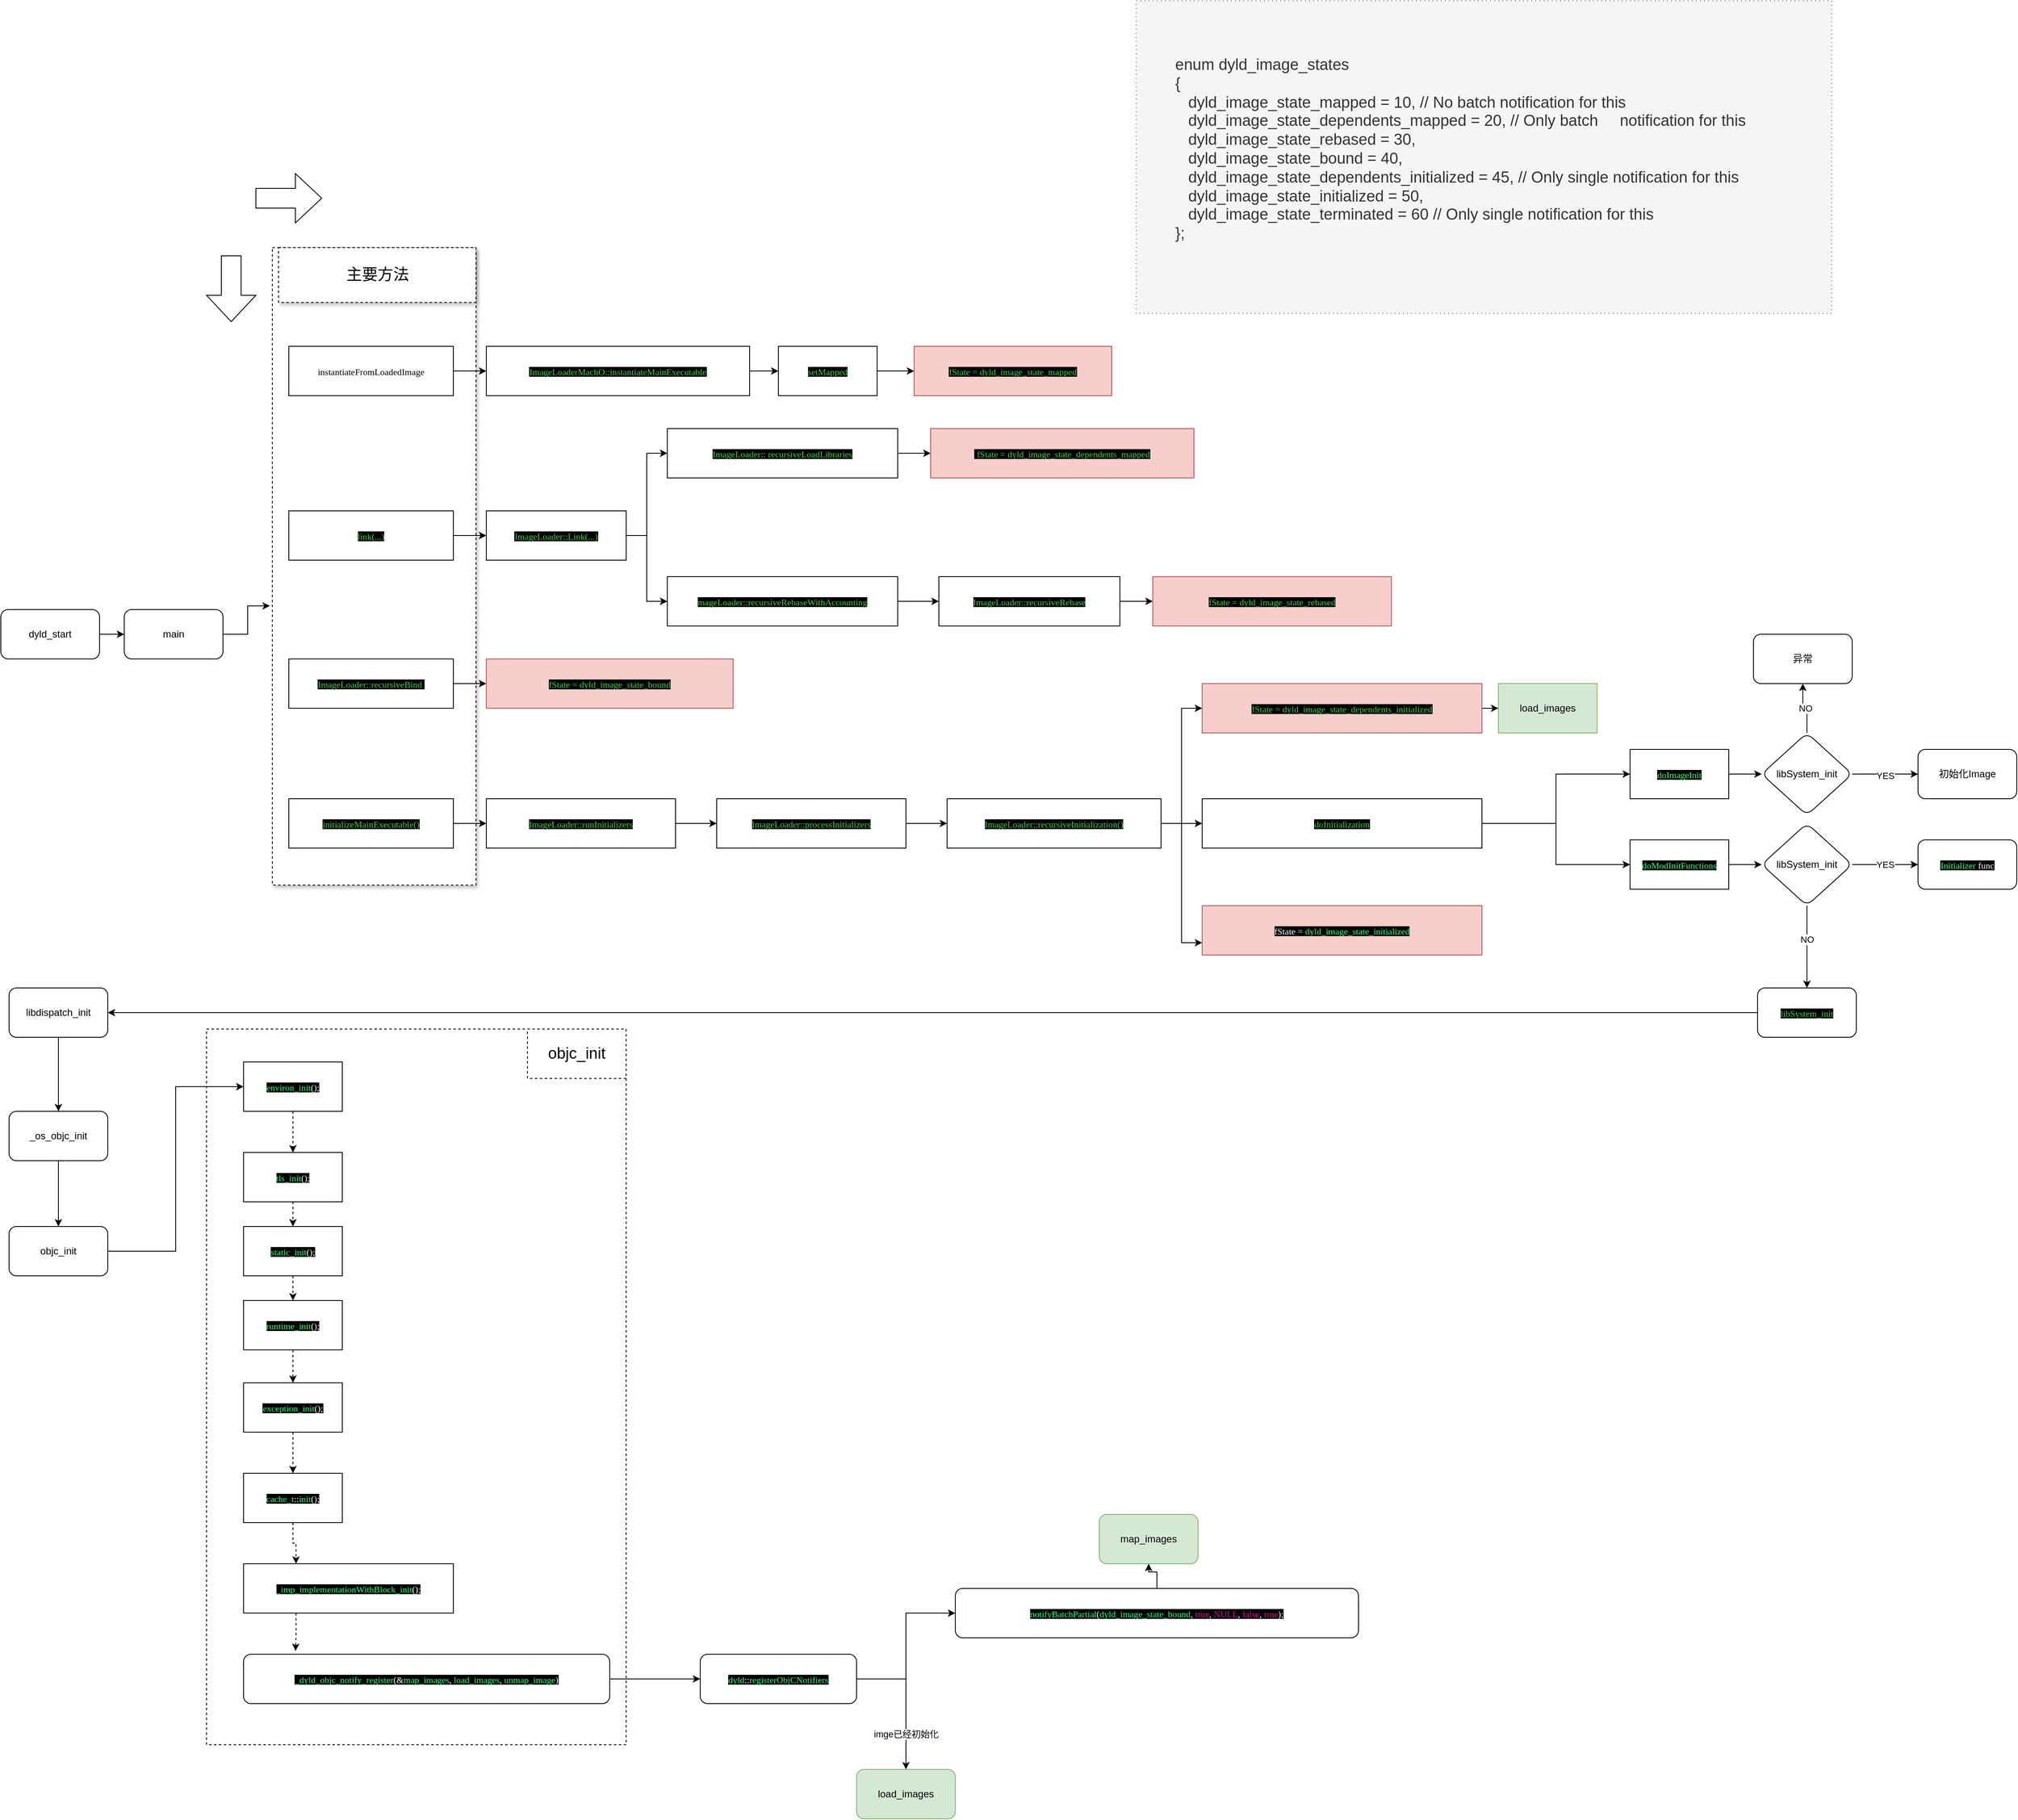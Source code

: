 <mxfile version="14.8.6" type="github"><diagram id="gQaPW_1dhTJ1m7cf1rzM" name="Page-1"><mxGraphModel dx="3497" dy="2087" grid="1" gridSize="10" guides="1" tooltips="1" connect="1" arrows="1" fold="1" page="1" pageScale="1" pageWidth="1920" pageHeight="1200" math="0" shadow="0"><root><mxCell id="0"/><mxCell id="1" parent="0"/><mxCell id="C47r0nQ2R6PQw-NKaLWM-237" value="" style="group" vertex="1" connectable="0" parent="1"><mxGeometry x="-1580" y="120" width="247.5" height="775" as="geometry"/></mxCell><mxCell id="C47r0nQ2R6PQw-NKaLWM-225" value="" style="rounded=0;whiteSpace=wrap;html=1;shadow=1;glass=0;dashed=1;sketch=0;fontSize=19;gradientColor=none;align=center;verticalAlign=middle;" vertex="1" parent="C47r0nQ2R6PQw-NKaLWM-237"><mxGeometry width="247.5" height="775.0" as="geometry"/></mxCell><mxCell id="C47r0nQ2R6PQw-NKaLWM-233" value="主要方法" style="rounded=0;whiteSpace=wrap;html=1;shadow=1;glass=0;dashed=1;sketch=0;fontSize=19;gradientColor=none;align=center;verticalAlign=middle;" vertex="1" parent="C47r0nQ2R6PQw-NKaLWM-237"><mxGeometry x="7.5" width="240" height="66.564" as="geometry"/></mxCell><mxCell id="C47r0nQ2R6PQw-NKaLWM-223" value="" style="rounded=0;whiteSpace=wrap;html=1;shadow=0;glass=0;sketch=0;gradientColor=none;align=center;verticalAlign=middle;dashed=1;" vertex="1" parent="1"><mxGeometry x="-1660" y="1070" width="510" height="870" as="geometry"/></mxCell><mxCell id="C47r0nQ2R6PQw-NKaLWM-59" value="" style="edgeStyle=orthogonalEdgeStyle;rounded=0;orthogonalLoop=1;jettySize=auto;html=1;" edge="1" parent="1" source="C47r0nQ2R6PQw-NKaLWM-1" target="C47r0nQ2R6PQw-NKaLWM-58"><mxGeometry relative="1" as="geometry"/></mxCell><mxCell id="C47r0nQ2R6PQw-NKaLWM-1" value="dyld_start" style="rounded=1;whiteSpace=wrap;html=1;" vertex="1" parent="1"><mxGeometry x="-1910" y="560" width="120" height="60" as="geometry"/></mxCell><mxCell id="C47r0nQ2R6PQw-NKaLWM-232" style="edgeStyle=orthogonalEdgeStyle;rounded=0;sketch=0;orthogonalLoop=1;jettySize=auto;html=1;exitX=1;exitY=0.5;exitDx=0;exitDy=0;entryX=-0.012;entryY=0.562;entryDx=0;entryDy=0;entryPerimeter=0;fontSize=19;strokeColor=#000000;" edge="1" parent="1" source="C47r0nQ2R6PQw-NKaLWM-58" target="C47r0nQ2R6PQw-NKaLWM-225"><mxGeometry relative="1" as="geometry"/></mxCell><mxCell id="C47r0nQ2R6PQw-NKaLWM-58" value="main" style="whiteSpace=wrap;html=1;rounded=1;" vertex="1" parent="1"><mxGeometry x="-1760" y="560" width="120" height="60" as="geometry"/></mxCell><mxCell id="C47r0nQ2R6PQw-NKaLWM-66" value="" style="edgeStyle=orthogonalEdgeStyle;rounded=0;orthogonalLoop=1;jettySize=auto;html=1;" edge="1" parent="1" source="C47r0nQ2R6PQw-NKaLWM-61" target="C47r0nQ2R6PQw-NKaLWM-65"><mxGeometry relative="1" as="geometry"/></mxCell><mxCell id="C47r0nQ2R6PQw-NKaLWM-61" value="&lt;p class=&quot;p1&quot; style=&quot;margin: 0px ; font-stretch: normal ; font-size: 11px ; line-height: normal ; font-family: &amp;#34;menlo&amp;#34;&quot;&gt;&lt;span style=&quot;background-color: rgb(255 , 255 , 255)&quot;&gt;instantiateFromLoadedImage&lt;/span&gt;&lt;/p&gt;" style="rounded=0;whiteSpace=wrap;html=1;shadow=0;glass=0;sketch=0;gradientColor=none;align=center;verticalAlign=middle;direction=east;textDirection=ltr;labelPosition=center;verticalLabelPosition=middle;" vertex="1" parent="1"><mxGeometry x="-1560" y="240" width="200" height="60" as="geometry"/></mxCell><mxCell id="C47r0nQ2R6PQw-NKaLWM-72" value="" style="edgeStyle=orthogonalEdgeStyle;rounded=0;orthogonalLoop=1;jettySize=auto;html=1;" edge="1" parent="1" source="C47r0nQ2R6PQw-NKaLWM-62" target="C47r0nQ2R6PQw-NKaLWM-71"><mxGeometry relative="1" as="geometry"/></mxCell><mxCell id="C47r0nQ2R6PQw-NKaLWM-62" value="&lt;p class=&quot;p1&quot; style=&quot;margin: 0px ; font-stretch: normal ; font-size: 11px ; line-height: normal ; font-family: &amp;quot;menlo&amp;quot; ; color: rgb(65 , 204 , 69) ; background-color: rgb(0 , 0 , 0)&quot;&gt;link(...)&lt;/p&gt;" style="rounded=0;whiteSpace=wrap;html=1;shadow=0;glass=0;sketch=0;gradientColor=none;align=center;verticalAlign=middle;" vertex="1" parent="1"><mxGeometry x="-1560" y="440" width="200" height="60" as="geometry"/></mxCell><mxCell id="C47r0nQ2R6PQw-NKaLWM-87" value="" style="edgeStyle=orthogonalEdgeStyle;rounded=0;orthogonalLoop=1;jettySize=auto;html=1;" edge="1" parent="1" source="C47r0nQ2R6PQw-NKaLWM-63" target="C47r0nQ2R6PQw-NKaLWM-86"><mxGeometry relative="1" as="geometry"/></mxCell><mxCell id="C47r0nQ2R6PQw-NKaLWM-63" value="&lt;p class=&quot;p1&quot; style=&quot;margin: 0px ; font-stretch: normal ; font-size: 11px ; line-height: normal ; font-family: &amp;quot;menlo&amp;quot; ; color: rgb(65 , 204 , 69) ; background-color: rgb(0 , 0 , 0)&quot;&gt;ImageLoader::recursiveBind&lt;span class=&quot;Apple-converted-space&quot;&gt;&amp;nbsp;&lt;/span&gt;&lt;/p&gt;" style="rounded=0;whiteSpace=wrap;html=1;shadow=0;glass=0;sketch=0;gradientColor=none;align=center;verticalAlign=middle;" vertex="1" parent="1"><mxGeometry x="-1560" y="620" width="200" height="60" as="geometry"/></mxCell><mxCell id="C47r0nQ2R6PQw-NKaLWM-89" value="" style="edgeStyle=orthogonalEdgeStyle;rounded=0;orthogonalLoop=1;jettySize=auto;html=1;" edge="1" parent="1" source="C47r0nQ2R6PQw-NKaLWM-64" target="C47r0nQ2R6PQw-NKaLWM-88"><mxGeometry relative="1" as="geometry"/></mxCell><mxCell id="C47r0nQ2R6PQw-NKaLWM-64" value="&lt;p class=&quot;p1&quot; style=&quot;margin: 0px ; font-stretch: normal ; font-size: 11px ; line-height: normal ; font-family: &amp;quot;menlo&amp;quot; ; color: rgb(65 , 204 , 69) ; background-color: rgb(0 , 0 , 0)&quot;&gt;initializeMainExecutable()&lt;/p&gt;" style="rounded=0;whiteSpace=wrap;html=1;shadow=0;glass=0;sketch=0;gradientColor=none;align=center;verticalAlign=middle;" vertex="1" parent="1"><mxGeometry x="-1560" y="790" width="200" height="60" as="geometry"/></mxCell><mxCell id="C47r0nQ2R6PQw-NKaLWM-68" value="" style="edgeStyle=orthogonalEdgeStyle;rounded=0;orthogonalLoop=1;jettySize=auto;html=1;" edge="1" parent="1" source="C47r0nQ2R6PQw-NKaLWM-65" target="C47r0nQ2R6PQw-NKaLWM-67"><mxGeometry relative="1" as="geometry"/></mxCell><mxCell id="C47r0nQ2R6PQw-NKaLWM-65" value="&lt;p class=&quot;p1&quot; style=&quot;margin: 0px ; font-stretch: normal ; font-size: 11px ; line-height: normal ; font-family: &amp;#34;menlo&amp;#34; ; color: rgb(65 , 204 , 69) ; background-color: rgb(0 , 0 , 0)&quot;&gt;ImageLoaderMachO::instantiateMainExecutable&lt;/p&gt;" style="whiteSpace=wrap;html=1;rounded=0;shadow=0;align=center;verticalAlign=middle;glass=0;sketch=0;" vertex="1" parent="1"><mxGeometry x="-1320" y="240" width="320" height="60" as="geometry"/></mxCell><mxCell id="C47r0nQ2R6PQw-NKaLWM-70" value="" style="edgeStyle=orthogonalEdgeStyle;rounded=0;orthogonalLoop=1;jettySize=auto;html=1;" edge="1" parent="1" source="C47r0nQ2R6PQw-NKaLWM-67" target="C47r0nQ2R6PQw-NKaLWM-69"><mxGeometry relative="1" as="geometry"/></mxCell><mxCell id="C47r0nQ2R6PQw-NKaLWM-67" value="&lt;p class=&quot;p1&quot; style=&quot;margin: 0px ; font-stretch: normal ; font-size: 11px ; line-height: normal ; font-family: &amp;quot;menlo&amp;quot; ; color: rgb(65 , 204 , 69) ; background-color: rgb(0 , 0 , 0)&quot;&gt;setMapped&lt;/p&gt;" style="rounded=0;whiteSpace=wrap;html=1;shadow=0;align=center;verticalAlign=middle;glass=0;sketch=0;horizontal=1;" vertex="1" parent="1"><mxGeometry x="-965" y="240" width="120" height="60" as="geometry"/></mxCell><mxCell id="C47r0nQ2R6PQw-NKaLWM-69" value="&lt;p class=&quot;p1&quot; style=&quot;margin: 0px ; font-stretch: normal ; font-size: 11px ; line-height: normal ; font-family: &amp;#34;menlo&amp;#34; ; color: rgb(65 , 204 , 69) ; background-color: rgb(0 , 0 , 0)&quot;&gt;fState = dyld_image_state_mapped&lt;/p&gt;" style="whiteSpace=wrap;html=1;rounded=0;shadow=0;verticalAlign=middle;glass=0;sketch=0;fillColor=#f8cecc;strokeColor=#b85450;" vertex="1" parent="1"><mxGeometry x="-800" y="240" width="240" height="60" as="geometry"/></mxCell><mxCell id="C47r0nQ2R6PQw-NKaLWM-190" style="edgeStyle=orthogonalEdgeStyle;rounded=0;orthogonalLoop=1;jettySize=auto;html=1;exitX=1;exitY=0.5;exitDx=0;exitDy=0;entryX=0;entryY=0.5;entryDx=0;entryDy=0;" edge="1" parent="1" source="C47r0nQ2R6PQw-NKaLWM-71" target="C47r0nQ2R6PQw-NKaLWM-73"><mxGeometry relative="1" as="geometry"/></mxCell><mxCell id="C47r0nQ2R6PQw-NKaLWM-191" style="edgeStyle=orthogonalEdgeStyle;rounded=0;orthogonalLoop=1;jettySize=auto;html=1;exitX=1;exitY=0.5;exitDx=0;exitDy=0;entryX=0;entryY=0.5;entryDx=0;entryDy=0;" edge="1" parent="1" source="C47r0nQ2R6PQw-NKaLWM-71" target="C47r0nQ2R6PQw-NKaLWM-75"><mxGeometry relative="1" as="geometry"/></mxCell><mxCell id="C47r0nQ2R6PQw-NKaLWM-71" value="&lt;p class=&quot;p1&quot; style=&quot;margin: 0px ; font-stretch: normal ; font-size: 11px ; line-height: normal ; font-family: &amp;#34;menlo&amp;#34; ; color: rgb(65 , 204 , 69) ; background-color: rgb(0 , 0 , 0)&quot;&gt;ImageLoader::Link(...)&lt;/p&gt;" style="whiteSpace=wrap;html=1;rounded=0;shadow=0;glass=0;sketch=0;" vertex="1" parent="1"><mxGeometry x="-1320" y="440" width="170" height="60" as="geometry"/></mxCell><mxCell id="C47r0nQ2R6PQw-NKaLWM-81" value="" style="edgeStyle=orthogonalEdgeStyle;rounded=0;orthogonalLoop=1;jettySize=auto;html=1;" edge="1" parent="1" source="C47r0nQ2R6PQw-NKaLWM-73" target="C47r0nQ2R6PQw-NKaLWM-80"><mxGeometry relative="1" as="geometry"/></mxCell><mxCell id="C47r0nQ2R6PQw-NKaLWM-73" value="&lt;p class=&quot;p1&quot; style=&quot;margin: 0px ; font-stretch: normal ; font-size: 11px ; line-height: normal ; font-family: &amp;#34;menlo&amp;#34; ; color: rgb(65 , 204 , 69) ; background-color: rgb(0 , 0 , 0)&quot;&gt;ImageLoader:: recursiveLoadLibraries&lt;/p&gt;" style="whiteSpace=wrap;html=1;rounded=0;shadow=0;glass=0;sketch=0;" vertex="1" parent="1"><mxGeometry x="-1100" y="340" width="280" height="60" as="geometry"/></mxCell><mxCell id="C47r0nQ2R6PQw-NKaLWM-83" value="" style="edgeStyle=orthogonalEdgeStyle;rounded=0;orthogonalLoop=1;jettySize=auto;html=1;" edge="1" parent="1" source="C47r0nQ2R6PQw-NKaLWM-75" target="C47r0nQ2R6PQw-NKaLWM-82"><mxGeometry relative="1" as="geometry"/></mxCell><mxCell id="C47r0nQ2R6PQw-NKaLWM-75" value="&lt;p class=&quot;p1&quot; style=&quot;margin: 0px ; font-stretch: normal ; font-size: 11px ; line-height: normal ; font-family: &amp;#34;menlo&amp;#34; ; color: rgb(65 , 204 , 69) ; background-color: rgb(0 , 0 , 0)&quot;&gt;mageLoader::recursiveRebaseWithAccounting&lt;/p&gt;" style="rounded=0;whiteSpace=wrap;html=1;shadow=0;glass=0;sketch=0;gradientColor=none;align=center;verticalAlign=middle;" vertex="1" parent="1"><mxGeometry x="-1100" y="520" width="280" height="60" as="geometry"/></mxCell><mxCell id="C47r0nQ2R6PQw-NKaLWM-80" value="&lt;p class=&quot;p1&quot; style=&quot;margin: 0px ; font-stretch: normal ; font-size: 11px ; line-height: normal ; font-family: &amp;#34;menlo&amp;#34; ; color: rgb(65 , 204 , 69) ; background-color: rgb(0 , 0 , 0)&quot;&gt;&lt;span class=&quot;Apple-converted-space&quot;&gt;&amp;nbsp;&lt;/span&gt;fState = dyld_image_state_dependents_mapped&lt;/p&gt;" style="whiteSpace=wrap;html=1;rounded=0;shadow=0;glass=0;sketch=0;fillColor=#f8cecc;strokeColor=#b85450;" vertex="1" parent="1"><mxGeometry x="-780" y="340" width="320" height="60" as="geometry"/></mxCell><mxCell id="C47r0nQ2R6PQw-NKaLWM-85" value="" style="edgeStyle=orthogonalEdgeStyle;rounded=0;orthogonalLoop=1;jettySize=auto;html=1;" edge="1" parent="1" source="C47r0nQ2R6PQw-NKaLWM-82" target="C47r0nQ2R6PQw-NKaLWM-84"><mxGeometry relative="1" as="geometry"/></mxCell><mxCell id="C47r0nQ2R6PQw-NKaLWM-82" value="&lt;p class=&quot;p1&quot; style=&quot;margin: 0px ; font-stretch: normal ; font-size: 11px ; line-height: normal ; font-family: &amp;#34;menlo&amp;#34; ; color: rgb(65 , 204 , 69) ; background-color: rgb(0 , 0 , 0)&quot;&gt;ImageLoader::recursiveRebase&lt;/p&gt;" style="whiteSpace=wrap;html=1;rounded=0;shadow=0;glass=0;sketch=0;" vertex="1" parent="1"><mxGeometry x="-770" y="520" width="220" height="60" as="geometry"/></mxCell><mxCell id="C47r0nQ2R6PQw-NKaLWM-84" value="&lt;p class=&quot;p1&quot; style=&quot;margin: 0px ; font-stretch: normal ; font-size: 11px ; line-height: normal ; font-family: &amp;#34;menlo&amp;#34; ; color: rgb(65 , 204 , 69) ; background-color: rgb(0 , 0 , 0)&quot;&gt;fState = dyld_image_state_rebased&lt;/p&gt;" style="whiteSpace=wrap;html=1;rounded=0;shadow=0;glass=0;sketch=0;fillColor=#f8cecc;strokeColor=#b85450;" vertex="1" parent="1"><mxGeometry x="-510" y="520" width="290" height="60" as="geometry"/></mxCell><mxCell id="C47r0nQ2R6PQw-NKaLWM-86" value="&lt;p class=&quot;p1&quot; style=&quot;margin: 0px ; font-stretch: normal ; font-size: 11px ; line-height: normal ; font-family: &amp;quot;menlo&amp;quot; ; color: rgb(65 , 204 , 69) ; background-color: rgb(0 , 0 , 0)&quot;&gt;fState = dyld_image_state_bound&lt;/p&gt;" style="whiteSpace=wrap;html=1;rounded=0;shadow=0;align=center;glass=0;sketch=0;fillColor=#f8cecc;strokeColor=#b85450;" vertex="1" parent="1"><mxGeometry x="-1320" y="620" width="300" height="60" as="geometry"/></mxCell><mxCell id="C47r0nQ2R6PQw-NKaLWM-91" value="" style="edgeStyle=orthogonalEdgeStyle;rounded=0;orthogonalLoop=1;jettySize=auto;html=1;" edge="1" parent="1" source="C47r0nQ2R6PQw-NKaLWM-88" target="C47r0nQ2R6PQw-NKaLWM-90"><mxGeometry relative="1" as="geometry"/></mxCell><mxCell id="C47r0nQ2R6PQw-NKaLWM-88" value="&lt;p class=&quot;p1&quot; style=&quot;margin: 0px ; font-stretch: normal ; font-size: 11px ; line-height: normal ; font-family: &amp;#34;menlo&amp;#34; ; color: rgb(65 , 204 , 69) ; background-color: rgb(0 , 0 , 0)&quot;&gt;ImageLoader::runInitializers&lt;/p&gt;" style="whiteSpace=wrap;html=1;rounded=0;shadow=0;glass=0;sketch=0;" vertex="1" parent="1"><mxGeometry x="-1320" y="790" width="230" height="60" as="geometry"/></mxCell><mxCell id="C47r0nQ2R6PQw-NKaLWM-93" value="" style="edgeStyle=orthogonalEdgeStyle;rounded=0;orthogonalLoop=1;jettySize=auto;html=1;" edge="1" parent="1" source="C47r0nQ2R6PQw-NKaLWM-90" target="C47r0nQ2R6PQw-NKaLWM-92"><mxGeometry relative="1" as="geometry"/></mxCell><mxCell id="C47r0nQ2R6PQw-NKaLWM-90" value="&lt;p class=&quot;p1&quot; style=&quot;margin: 0px ; font-stretch: normal ; font-size: 11px ; line-height: normal ; font-family: &amp;#34;menlo&amp;#34; ; color: rgb(65 , 204 , 69) ; background-color: rgb(0 , 0 , 0)&quot;&gt;ImageLoader::processInitializers&lt;/p&gt;" style="whiteSpace=wrap;html=1;rounded=0;shadow=0;glass=0;sketch=0;" vertex="1" parent="1"><mxGeometry x="-1040" y="790" width="230" height="60" as="geometry"/></mxCell><mxCell id="C47r0nQ2R6PQw-NKaLWM-193" style="edgeStyle=orthogonalEdgeStyle;rounded=0;orthogonalLoop=1;jettySize=auto;html=1;exitX=1;exitY=0.5;exitDx=0;exitDy=0;entryX=0;entryY=0.5;entryDx=0;entryDy=0;" edge="1" parent="1" source="C47r0nQ2R6PQw-NKaLWM-92" target="C47r0nQ2R6PQw-NKaLWM-94"><mxGeometry relative="1" as="geometry"/></mxCell><mxCell id="C47r0nQ2R6PQw-NKaLWM-195" style="edgeStyle=orthogonalEdgeStyle;rounded=0;orthogonalLoop=1;jettySize=auto;html=1;exitX=1;exitY=0.5;exitDx=0;exitDy=0;entryX=0;entryY=0.5;entryDx=0;entryDy=0;" edge="1" parent="1" source="C47r0nQ2R6PQw-NKaLWM-92" target="C47r0nQ2R6PQw-NKaLWM-95"><mxGeometry relative="1" as="geometry"/></mxCell><mxCell id="C47r0nQ2R6PQw-NKaLWM-196" style="edgeStyle=orthogonalEdgeStyle;rounded=0;orthogonalLoop=1;jettySize=auto;html=1;exitX=1;exitY=0.5;exitDx=0;exitDy=0;entryX=0;entryY=0.75;entryDx=0;entryDy=0;" edge="1" parent="1" source="C47r0nQ2R6PQw-NKaLWM-92" target="C47r0nQ2R6PQw-NKaLWM-176"><mxGeometry relative="1" as="geometry"/></mxCell><mxCell id="C47r0nQ2R6PQw-NKaLWM-92" value="&lt;p class=&quot;p1&quot; style=&quot;margin: 0px ; font-stretch: normal ; font-size: 11px ; line-height: normal ; font-family: &amp;#34;menlo&amp;#34; ; color: rgb(65 , 204 , 69) ; background-color: rgb(0 , 0 , 0)&quot;&gt;ImageLoader::recursiveInitialization()&lt;/p&gt;" style="whiteSpace=wrap;html=1;rounded=0;shadow=0;glass=0;sketch=0;" vertex="1" parent="1"><mxGeometry x="-760" y="790" width="260" height="60" as="geometry"/></mxCell><mxCell id="C47r0nQ2R6PQw-NKaLWM-178" value="" style="edgeStyle=orthogonalEdgeStyle;rounded=0;orthogonalLoop=1;jettySize=auto;html=1;" edge="1" parent="1" source="C47r0nQ2R6PQw-NKaLWM-94" target="C47r0nQ2R6PQw-NKaLWM-177"><mxGeometry relative="1" as="geometry"/></mxCell><mxCell id="C47r0nQ2R6PQw-NKaLWM-94" value="&lt;p class=&quot;p1&quot; style=&quot;margin: 0px ; font-stretch: normal ; font-size: 11px ; line-height: normal ; font-family: &amp;#34;menlo&amp;#34; ; color: rgb(65 , 204 , 69) ; background-color: rgb(0 , 0 , 0)&quot;&gt;fState = dyld_image_state_dependents_initialized&lt;/p&gt;" style="rounded=0;whiteSpace=wrap;html=1;shadow=0;glass=0;sketch=0;align=center;verticalAlign=middle;fillColor=#f8cecc;strokeColor=#b85450;" vertex="1" parent="1"><mxGeometry x="-450" y="650" width="340" height="60" as="geometry"/></mxCell><mxCell id="C47r0nQ2R6PQw-NKaLWM-197" style="edgeStyle=orthogonalEdgeStyle;rounded=0;orthogonalLoop=1;jettySize=auto;html=1;exitX=1;exitY=0.5;exitDx=0;exitDy=0;entryX=0;entryY=0.5;entryDx=0;entryDy=0;" edge="1" parent="1" source="C47r0nQ2R6PQw-NKaLWM-95" target="C47r0nQ2R6PQw-NKaLWM-100"><mxGeometry relative="1" as="geometry"/></mxCell><mxCell id="C47r0nQ2R6PQw-NKaLWM-198" style="edgeStyle=orthogonalEdgeStyle;rounded=0;orthogonalLoop=1;jettySize=auto;html=1;exitX=1;exitY=0.5;exitDx=0;exitDy=0;entryX=0;entryY=0.5;entryDx=0;entryDy=0;" edge="1" parent="1" source="C47r0nQ2R6PQw-NKaLWM-95" target="C47r0nQ2R6PQw-NKaLWM-101"><mxGeometry relative="1" as="geometry"/></mxCell><mxCell id="C47r0nQ2R6PQw-NKaLWM-95" value="&lt;p class=&quot;p1&quot; style=&quot;margin: 0px ; font-stretch: normal ; font-size: 11px ; line-height: normal ; font-family: &amp;#34;menlo&amp;#34; ; color: rgb(65 , 204 , 69) ; background-color: rgb(0 , 0 , 0)&quot;&gt;doInitialization&lt;/p&gt;" style="rounded=0;whiteSpace=wrap;html=1;shadow=0;glass=0;sketch=0;gradientColor=none;align=center;verticalAlign=middle;" vertex="1" parent="1"><mxGeometry x="-450" y="790" width="340" height="60" as="geometry"/></mxCell><mxCell id="C47r0nQ2R6PQw-NKaLWM-115" value="" style="edgeStyle=orthogonalEdgeStyle;rounded=0;orthogonalLoop=1;jettySize=auto;html=1;" edge="1" parent="1" source="C47r0nQ2R6PQw-NKaLWM-100" target="C47r0nQ2R6PQw-NKaLWM-114"><mxGeometry relative="1" as="geometry"/></mxCell><mxCell id="C47r0nQ2R6PQw-NKaLWM-100" value="&lt;p class=&quot;p1&quot; style=&quot;margin: 0px ; font-stretch: normal ; font-size: 11px ; line-height: normal ; font-family: &amp;#34;menlo&amp;#34; ; color: rgb(35 , 255 , 131) ; background-color: rgb(0 , 0 , 0)&quot;&gt;doImageInit&lt;/p&gt;" style="rounded=0;whiteSpace=wrap;html=1;shadow=0;glass=0;sketch=0;gradientColor=none;align=center;verticalAlign=middle;" vertex="1" parent="1"><mxGeometry x="70" y="730" width="120" height="60" as="geometry"/></mxCell><mxCell id="C47r0nQ2R6PQw-NKaLWM-121" value="" style="edgeStyle=orthogonalEdgeStyle;rounded=0;orthogonalLoop=1;jettySize=auto;html=1;" edge="1" parent="1" source="C47r0nQ2R6PQw-NKaLWM-101" target="C47r0nQ2R6PQw-NKaLWM-102"><mxGeometry relative="1" as="geometry"/></mxCell><mxCell id="C47r0nQ2R6PQw-NKaLWM-101" value="&lt;p class=&quot;p1&quot; style=&quot;margin: 0px ; font-stretch: normal ; font-size: 11px ; line-height: normal ; font-family: &amp;#34;menlo&amp;#34; ; color: rgb(35 , 255 , 131) ; background-color: rgb(0 , 0 , 0)&quot;&gt;doModInitFunctions&lt;/p&gt;" style="rounded=0;whiteSpace=wrap;html=1;shadow=0;glass=0;sketch=0;gradientColor=none;align=center;verticalAlign=middle;" vertex="1" parent="1"><mxGeometry x="70" y="840" width="120" height="60" as="geometry"/></mxCell><mxCell id="C47r0nQ2R6PQw-NKaLWM-123" value="YES" style="edgeStyle=orthogonalEdgeStyle;rounded=0;orthogonalLoop=1;jettySize=auto;html=1;" edge="1" parent="1" source="C47r0nQ2R6PQw-NKaLWM-102" target="C47r0nQ2R6PQw-NKaLWM-122"><mxGeometry relative="1" as="geometry"/></mxCell><mxCell id="C47r0nQ2R6PQw-NKaLWM-125" value="" style="edgeStyle=orthogonalEdgeStyle;rounded=0;orthogonalLoop=1;jettySize=auto;html=1;" edge="1" parent="1" source="C47r0nQ2R6PQw-NKaLWM-102" target="C47r0nQ2R6PQw-NKaLWM-124"><mxGeometry relative="1" as="geometry"/></mxCell><mxCell id="C47r0nQ2R6PQw-NKaLWM-126" value="NO" style="edgeLabel;html=1;align=center;verticalAlign=middle;resizable=0;points=[];" vertex="1" connectable="0" parent="C47r0nQ2R6PQw-NKaLWM-125"><mxGeometry x="-0.191" relative="1" as="geometry"><mxPoint as="offset"/></mxGeometry></mxCell><mxCell id="C47r0nQ2R6PQw-NKaLWM-102" value="libSystem_init" style="rhombus;whiteSpace=wrap;html=1;rounded=1;shadow=0;glass=0;sketch=0;gradientColor=none;align=center;verticalAlign=middle;" vertex="1" parent="1"><mxGeometry x="230" y="820" width="110" height="100" as="geometry"/></mxCell><mxCell id="C47r0nQ2R6PQw-NKaLWM-117" value="NO" style="edgeStyle=orthogonalEdgeStyle;rounded=0;orthogonalLoop=1;jettySize=auto;html=1;" edge="1" parent="1" source="C47r0nQ2R6PQw-NKaLWM-114" target="C47r0nQ2R6PQw-NKaLWM-116"><mxGeometry relative="1" as="geometry"/></mxCell><mxCell id="C47r0nQ2R6PQw-NKaLWM-119" value="" style="edgeStyle=orthogonalEdgeStyle;rounded=0;orthogonalLoop=1;jettySize=auto;html=1;" edge="1" parent="1" source="C47r0nQ2R6PQw-NKaLWM-114" target="C47r0nQ2R6PQw-NKaLWM-118"><mxGeometry relative="1" as="geometry"/></mxCell><mxCell id="C47r0nQ2R6PQw-NKaLWM-120" value="YES" style="edgeLabel;html=1;align=center;verticalAlign=middle;resizable=0;points=[];" vertex="1" connectable="0" parent="C47r0nQ2R6PQw-NKaLWM-119"><mxGeometry x="0.002" y="-2" relative="1" as="geometry"><mxPoint as="offset"/></mxGeometry></mxCell><mxCell id="C47r0nQ2R6PQw-NKaLWM-114" value="libSystem_init" style="rhombus;whiteSpace=wrap;html=1;rounded=1;shadow=0;glass=0;sketch=0;gradientColor=none;align=center;verticalAlign=middle;" vertex="1" parent="1"><mxGeometry x="230" y="710" width="110" height="100" as="geometry"/></mxCell><mxCell id="C47r0nQ2R6PQw-NKaLWM-116" value="异常" style="whiteSpace=wrap;html=1;rounded=1;shadow=0;glass=0;sketch=0;" vertex="1" parent="1"><mxGeometry x="220" y="590" width="120" height="60" as="geometry"/></mxCell><mxCell id="C47r0nQ2R6PQw-NKaLWM-118" value="初始化Image" style="whiteSpace=wrap;html=1;rounded=1;shadow=0;glass=0;sketch=0;" vertex="1" parent="1"><mxGeometry x="420" y="730" width="120" height="60" as="geometry"/></mxCell><mxCell id="C47r0nQ2R6PQw-NKaLWM-122" value="&lt;p class=&quot;p1&quot; style=&quot;margin: 0px ; font-stretch: normal ; font-size: 11px ; line-height: normal ; font-family: &amp;#34;menlo&amp;#34; ; color: rgb(35 , 255 , 131) ; background-color: rgb(0 , 0 , 0)&quot;&gt;Initializer&lt;span class=&quot;s1&quot; style=&quot;color: rgb(255 , 255 , 255)&quot;&gt; func&lt;/span&gt;&lt;/p&gt;" style="whiteSpace=wrap;html=1;rounded=1;shadow=0;glass=0;sketch=0;" vertex="1" parent="1"><mxGeometry x="420" y="840" width="120" height="60" as="geometry"/></mxCell><mxCell id="C47r0nQ2R6PQw-NKaLWM-132" value="" style="edgeStyle=orthogonalEdgeStyle;rounded=0;orthogonalLoop=1;jettySize=auto;html=1;" edge="1" parent="1" source="C47r0nQ2R6PQw-NKaLWM-124" target="C47r0nQ2R6PQw-NKaLWM-131"><mxGeometry relative="1" as="geometry"/></mxCell><mxCell id="C47r0nQ2R6PQw-NKaLWM-124" value="&lt;p class=&quot;p1&quot; style=&quot;margin: 0px ; font-stretch: normal ; font-size: 11px ; line-height: normal ; font-family: &amp;#34;menlo&amp;#34; ; color: rgb(65 , 204 , 69) ; background-color: rgb(0 , 0 , 0)&quot;&gt;libSystem_init&lt;/p&gt;" style="whiteSpace=wrap;html=1;rounded=1;shadow=0;glass=0;sketch=0;" vertex="1" parent="1"><mxGeometry x="225" y="1020" width="120" height="60" as="geometry"/></mxCell><mxCell id="C47r0nQ2R6PQw-NKaLWM-134" value="" style="edgeStyle=orthogonalEdgeStyle;rounded=0;orthogonalLoop=1;jettySize=auto;html=1;" edge="1" parent="1" source="C47r0nQ2R6PQw-NKaLWM-131" target="C47r0nQ2R6PQw-NKaLWM-133"><mxGeometry relative="1" as="geometry"/></mxCell><mxCell id="C47r0nQ2R6PQw-NKaLWM-131" value="libdispatch_init" style="whiteSpace=wrap;html=1;rounded=1;shadow=0;glass=0;sketch=0;" vertex="1" parent="1"><mxGeometry x="-1900" y="1020" width="120" height="60" as="geometry"/></mxCell><mxCell id="C47r0nQ2R6PQw-NKaLWM-136" value="" style="edgeStyle=orthogonalEdgeStyle;rounded=0;orthogonalLoop=1;jettySize=auto;html=1;" edge="1" parent="1" source="C47r0nQ2R6PQw-NKaLWM-133" target="C47r0nQ2R6PQw-NKaLWM-135"><mxGeometry relative="1" as="geometry"/></mxCell><mxCell id="C47r0nQ2R6PQw-NKaLWM-133" value="_os_objc_init" style="whiteSpace=wrap;html=1;rounded=1;shadow=0;glass=0;sketch=0;" vertex="1" parent="1"><mxGeometry x="-1900" y="1170" width="120" height="60" as="geometry"/></mxCell><mxCell id="C47r0nQ2R6PQw-NKaLWM-204" style="edgeStyle=orthogonalEdgeStyle;rounded=0;orthogonalLoop=1;jettySize=auto;html=1;exitX=1;exitY=0.5;exitDx=0;exitDy=0;entryX=0;entryY=0.5;entryDx=0;entryDy=0;" edge="1" parent="1" source="C47r0nQ2R6PQw-NKaLWM-135" target="C47r0nQ2R6PQw-NKaLWM-158"><mxGeometry relative="1" as="geometry"/></mxCell><mxCell id="C47r0nQ2R6PQw-NKaLWM-135" value="objc_init" style="whiteSpace=wrap;html=1;rounded=1;shadow=0;glass=0;sketch=0;" vertex="1" parent="1"><mxGeometry x="-1900" y="1310" width="120" height="60" as="geometry"/></mxCell><mxCell id="C47r0nQ2R6PQw-NKaLWM-161" value="" style="edgeStyle=orthogonalEdgeStyle;rounded=0;orthogonalLoop=1;jettySize=auto;html=1;" edge="1" parent="1" source="C47r0nQ2R6PQw-NKaLWM-152" target="C47r0nQ2R6PQw-NKaLWM-160"><mxGeometry relative="1" as="geometry"/></mxCell><mxCell id="C47r0nQ2R6PQw-NKaLWM-152" value="&lt;p class=&quot;p1&quot; style=&quot;margin: 0px ; font-stretch: normal ; font-size: 11px ; line-height: normal ; font-family: &amp;#34;menlo&amp;#34; ; color: rgb(35 , 255 , 131) ; background-color: rgb(0 , 0 , 0)&quot;&gt;_dyld_objc_notify_register&lt;span class=&quot;s1&quot; style=&quot;color: rgb(255 , 255 , 255)&quot;&gt;(&amp;amp;&lt;/span&gt;map_images&lt;span class=&quot;s1&quot; style=&quot;color: rgb(255 , 255 , 255)&quot;&gt;, &lt;/span&gt;load_images&lt;span class=&quot;s1&quot; style=&quot;color: rgb(255 , 255 , 255)&quot;&gt;, &lt;/span&gt;unmap_image&lt;span class=&quot;s1&quot; style=&quot;color: rgb(255 , 255 , 255)&quot;&gt;)&lt;/span&gt;&lt;/p&gt;" style="whiteSpace=wrap;html=1;rounded=1;shadow=0;glass=0;sketch=0;" vertex="1" parent="1"><mxGeometry x="-1615" y="1830" width="445" height="60" as="geometry"/></mxCell><mxCell id="C47r0nQ2R6PQw-NKaLWM-221" style="edgeStyle=orthogonalEdgeStyle;rounded=0;sketch=0;orthogonalLoop=1;jettySize=auto;html=1;exitX=0.5;exitY=1;exitDx=0;exitDy=0;entryX=0.25;entryY=0;entryDx=0;entryDy=0;dashed=1;strokeColor=#000000;" edge="1" parent="1" source="C47r0nQ2R6PQw-NKaLWM-153" target="C47r0nQ2R6PQw-NKaLWM-159"><mxGeometry relative="1" as="geometry"/></mxCell><mxCell id="C47r0nQ2R6PQw-NKaLWM-153" value="&lt;p class=&quot;p1&quot; style=&quot;margin: 0px ; font-stretch: normal ; font-size: 11px ; line-height: normal ; font-family: &amp;#34;menlo&amp;#34; ; color: rgb(35 , 255 , 131) ; background-color: rgb(0 , 0 , 0)&quot;&gt;cache_t&lt;span class=&quot;s1&quot; style=&quot;color: rgb(255 , 255 , 255)&quot;&gt;::&lt;/span&gt;init&lt;span class=&quot;s1&quot; style=&quot;color: rgb(255 , 255 , 255)&quot;&gt;();&lt;/span&gt;&lt;/p&gt;" style="rounded=0;whiteSpace=wrap;html=1;shadow=0;glass=0;sketch=0;gradientColor=none;align=center;verticalAlign=middle;" vertex="1" parent="1"><mxGeometry x="-1615" y="1610" width="120" height="60" as="geometry"/></mxCell><mxCell id="C47r0nQ2R6PQw-NKaLWM-217" style="edgeStyle=orthogonalEdgeStyle;rounded=0;sketch=0;orthogonalLoop=1;jettySize=auto;html=1;exitX=0.5;exitY=1;exitDx=0;exitDy=0;entryX=0.5;entryY=0;entryDx=0;entryDy=0;dashed=1;strokeColor=#000000;" edge="1" parent="1" source="C47r0nQ2R6PQw-NKaLWM-154" target="C47r0nQ2R6PQw-NKaLWM-153"><mxGeometry relative="1" as="geometry"/></mxCell><mxCell id="C47r0nQ2R6PQw-NKaLWM-154" value="&lt;p class=&quot;p1&quot; style=&quot;margin: 0px ; font-stretch: normal ; font-size: 11px ; line-height: normal ; font-family: &amp;#34;menlo&amp;#34; ; color: rgb(35 , 255 , 131) ; background-color: rgb(0 , 0 , 0)&quot;&gt;exception_init&lt;span class=&quot;s1&quot; style=&quot;color: rgb(255 , 255 , 255)&quot;&gt;();&lt;/span&gt;&lt;/p&gt;" style="rounded=0;whiteSpace=wrap;html=1;shadow=0;glass=0;sketch=0;gradientColor=none;align=center;verticalAlign=middle;" vertex="1" parent="1"><mxGeometry x="-1615" y="1500" width="120" height="60" as="geometry"/></mxCell><mxCell id="C47r0nQ2R6PQw-NKaLWM-216" style="edgeStyle=orthogonalEdgeStyle;rounded=0;sketch=0;orthogonalLoop=1;jettySize=auto;html=1;exitX=0.5;exitY=1;exitDx=0;exitDy=0;entryX=0.5;entryY=0;entryDx=0;entryDy=0;dashed=1;strokeColor=#000000;" edge="1" parent="1" source="C47r0nQ2R6PQw-NKaLWM-155" target="C47r0nQ2R6PQw-NKaLWM-154"><mxGeometry relative="1" as="geometry"/></mxCell><mxCell id="C47r0nQ2R6PQw-NKaLWM-155" value="&lt;p class=&quot;p1&quot; style=&quot;margin: 0px ; font-stretch: normal ; font-size: 11px ; line-height: normal ; font-family: &amp;#34;menlo&amp;#34; ; color: rgb(35 , 255 , 131) ; background-color: rgb(0 , 0 , 0)&quot;&gt;runtime_init&lt;span class=&quot;s1&quot; style=&quot;color: rgb(255 , 255 , 255)&quot;&gt;();&lt;/span&gt;&lt;/p&gt;" style="rounded=0;whiteSpace=wrap;html=1;shadow=0;glass=0;sketch=0;gradientColor=none;align=center;verticalAlign=middle;" vertex="1" parent="1"><mxGeometry x="-1615" y="1400" width="120" height="60" as="geometry"/></mxCell><mxCell id="C47r0nQ2R6PQw-NKaLWM-215" style="edgeStyle=orthogonalEdgeStyle;rounded=0;sketch=0;orthogonalLoop=1;jettySize=auto;html=1;exitX=0.5;exitY=1;exitDx=0;exitDy=0;entryX=0.5;entryY=0;entryDx=0;entryDy=0;dashed=1;strokeColor=#000000;" edge="1" parent="1" source="C47r0nQ2R6PQw-NKaLWM-156" target="C47r0nQ2R6PQw-NKaLWM-155"><mxGeometry relative="1" as="geometry"/></mxCell><mxCell id="C47r0nQ2R6PQw-NKaLWM-156" value="&lt;p class=&quot;p1&quot; style=&quot;margin: 0px ; font-stretch: normal ; font-size: 11px ; line-height: normal ; font-family: &amp;#34;menlo&amp;#34; ; color: rgb(35 , 255 , 131) ; background-color: rgb(0 , 0 , 0)&quot;&gt;static_init&lt;span class=&quot;s1&quot; style=&quot;color: rgb(255 , 255 , 255)&quot;&gt;();&lt;/span&gt;&lt;/p&gt;" style="rounded=0;whiteSpace=wrap;html=1;shadow=0;glass=0;sketch=0;gradientColor=none;align=center;verticalAlign=middle;" vertex="1" parent="1"><mxGeometry x="-1615" y="1310" width="120" height="60" as="geometry"/></mxCell><mxCell id="C47r0nQ2R6PQw-NKaLWM-213" style="edgeStyle=orthogonalEdgeStyle;rounded=0;orthogonalLoop=1;jettySize=auto;html=1;exitX=0.5;exitY=1;exitDx=0;exitDy=0;entryX=0.5;entryY=0;entryDx=0;entryDy=0;dashed=1;" edge="1" parent="1" source="C47r0nQ2R6PQw-NKaLWM-157" target="C47r0nQ2R6PQw-NKaLWM-156"><mxGeometry relative="1" as="geometry"/></mxCell><mxCell id="C47r0nQ2R6PQw-NKaLWM-157" value="&lt;p class=&quot;p1&quot; style=&quot;margin: 0px ; font-stretch: normal ; font-size: 11px ; line-height: normal ; font-family: &amp;#34;menlo&amp;#34; ; color: rgb(35 , 255 , 131) ; background-color: rgb(0 , 0 , 0)&quot;&gt;tls_init&lt;span class=&quot;s1&quot; style=&quot;color: rgb(255 , 255 , 255)&quot;&gt;();&lt;/span&gt;&lt;/p&gt;" style="rounded=0;whiteSpace=wrap;html=1;shadow=0;glass=0;sketch=0;gradientColor=none;align=center;verticalAlign=middle;" vertex="1" parent="1"><mxGeometry x="-1615" y="1220" width="120" height="60" as="geometry"/></mxCell><mxCell id="C47r0nQ2R6PQw-NKaLWM-212" style="edgeStyle=orthogonalEdgeStyle;orthogonalLoop=1;jettySize=auto;html=1;exitX=0.5;exitY=1;exitDx=0;exitDy=0;entryX=0.5;entryY=0;entryDx=0;entryDy=0;rounded=0;sketch=0;dashed=1;" edge="1" parent="1" source="C47r0nQ2R6PQw-NKaLWM-158" target="C47r0nQ2R6PQw-NKaLWM-157"><mxGeometry relative="1" as="geometry"/></mxCell><mxCell id="C47r0nQ2R6PQw-NKaLWM-158" value="&lt;p class=&quot;p1&quot; style=&quot;margin: 0px ; font-stretch: normal ; font-size: 11px ; line-height: normal ; font-family: &amp;#34;menlo&amp;#34; ; color: rgb(35 , 255 , 131) ; background-color: rgb(0 , 0 , 0)&quot;&gt;environ_init&lt;span class=&quot;s1&quot; style=&quot;color: rgb(255 , 255 , 255)&quot;&gt;();&lt;/span&gt;&lt;/p&gt;" style="rounded=0;whiteSpace=wrap;html=1;shadow=0;glass=0;sketch=0;gradientColor=none;align=center;verticalAlign=middle;" vertex="1" parent="1"><mxGeometry x="-1615" y="1110" width="120" height="60" as="geometry"/></mxCell><mxCell id="C47r0nQ2R6PQw-NKaLWM-219" style="edgeStyle=orthogonalEdgeStyle;rounded=0;sketch=0;orthogonalLoop=1;jettySize=auto;html=1;exitX=0.25;exitY=1;exitDx=0;exitDy=0;entryX=0.142;entryY=-0.067;entryDx=0;entryDy=0;entryPerimeter=0;dashed=1;strokeColor=#000000;" edge="1" parent="1" source="C47r0nQ2R6PQw-NKaLWM-159" target="C47r0nQ2R6PQw-NKaLWM-152"><mxGeometry relative="1" as="geometry"/></mxCell><mxCell id="C47r0nQ2R6PQw-NKaLWM-159" value="&lt;p class=&quot;p1&quot; style=&quot;margin: 0px ; font-stretch: normal ; font-size: 11px ; line-height: normal ; font-family: &amp;#34;menlo&amp;#34; ; color: rgb(35 , 255 , 131) ; background-color: rgb(0 , 0 , 0)&quot;&gt;_imp_implementationWithBlock_init&lt;span class=&quot;s1&quot; style=&quot;color: rgb(255 , 255 , 255)&quot;&gt;();&lt;/span&gt;&lt;/p&gt;" style="rounded=0;whiteSpace=wrap;html=1;shadow=0;glass=0;sketch=0;gradientColor=none;align=center;verticalAlign=middle;" vertex="1" parent="1"><mxGeometry x="-1615" y="1720" width="255" height="60" as="geometry"/></mxCell><mxCell id="C47r0nQ2R6PQw-NKaLWM-171" style="edgeStyle=orthogonalEdgeStyle;rounded=0;orthogonalLoop=1;jettySize=auto;html=1;exitX=1;exitY=0.5;exitDx=0;exitDy=0;" edge="1" parent="1" source="C47r0nQ2R6PQw-NKaLWM-160" target="C47r0nQ2R6PQw-NKaLWM-170"><mxGeometry relative="1" as="geometry"/></mxCell><mxCell id="C47r0nQ2R6PQw-NKaLWM-172" value="imge已经初始化" style="edgeLabel;html=1;align=center;verticalAlign=middle;resizable=0;points=[];" vertex="1" connectable="0" parent="C47r0nQ2R6PQw-NKaLWM-171"><mxGeometry x="0.494" relative="1" as="geometry"><mxPoint as="offset"/></mxGeometry></mxCell><mxCell id="C47r0nQ2R6PQw-NKaLWM-222" style="edgeStyle=orthogonalEdgeStyle;rounded=0;sketch=0;orthogonalLoop=1;jettySize=auto;html=1;exitX=1;exitY=0.5;exitDx=0;exitDy=0;entryX=0;entryY=0.5;entryDx=0;entryDy=0;strokeColor=#000000;" edge="1" parent="1" source="C47r0nQ2R6PQw-NKaLWM-160" target="C47r0nQ2R6PQw-NKaLWM-162"><mxGeometry relative="1" as="geometry"/></mxCell><mxCell id="C47r0nQ2R6PQw-NKaLWM-160" value="&lt;p class=&quot;p1&quot; style=&quot;margin: 0px ; font-stretch: normal ; font-size: 11px ; line-height: normal ; font-family: &amp;#34;menlo&amp;#34; ; color: rgb(35 , 255 , 131) ; background-color: rgb(0 , 0 , 0)&quot;&gt;dyld&lt;span class=&quot;s1&quot; style=&quot;color: rgb(255 , 255 , 255)&quot;&gt;::&lt;/span&gt;registerObjCNotifiers&lt;/p&gt;" style="whiteSpace=wrap;html=1;rounded=1;shadow=0;glass=0;sketch=0;" vertex="1" parent="1"><mxGeometry x="-1060" y="1830" width="190" height="60" as="geometry"/></mxCell><mxCell id="C47r0nQ2R6PQw-NKaLWM-174" value="" style="edgeStyle=orthogonalEdgeStyle;rounded=0;orthogonalLoop=1;jettySize=auto;html=1;" edge="1" parent="1" source="C47r0nQ2R6PQw-NKaLWM-162" target="C47r0nQ2R6PQw-NKaLWM-173"><mxGeometry relative="1" as="geometry"/></mxCell><mxCell id="C47r0nQ2R6PQw-NKaLWM-162" value="&lt;p class=&quot;p1&quot; style=&quot;margin: 0px ; font-stretch: normal ; font-size: 11px ; line-height: normal ; font-family: &amp;#34;menlo&amp;#34; ; color: rgb(35 , 255 , 131) ; background-color: rgb(0 , 0 , 0)&quot;&gt;notifyBatchPartial&lt;span class=&quot;s1&quot; style=&quot;color: rgb(255 , 255 , 255)&quot;&gt;(&lt;/span&gt;dyld_image_state_bound&lt;span class=&quot;s1&quot; style=&quot;color: rgb(255 , 255 , 255)&quot;&gt;, &lt;/span&gt;&lt;span class=&quot;s2&quot; style=&quot;color: rgb(211 , 24 , 149)&quot;&gt;true&lt;/span&gt;&lt;span class=&quot;s1&quot; style=&quot;color: rgb(255 , 255 , 255)&quot;&gt;, &lt;/span&gt;&lt;span class=&quot;s2&quot; style=&quot;color: rgb(211 , 24 , 149)&quot;&gt;NULL&lt;/span&gt;&lt;span class=&quot;s1&quot; style=&quot;color: rgb(255 , 255 , 255)&quot;&gt;, &lt;/span&gt;&lt;span class=&quot;s2&quot; style=&quot;color: rgb(211 , 24 , 149)&quot;&gt;false&lt;/span&gt;&lt;span class=&quot;s1&quot; style=&quot;color: rgb(255 , 255 , 255)&quot;&gt;, &lt;/span&gt;&lt;span class=&quot;s2&quot; style=&quot;color: rgb(211 , 24 , 149)&quot;&gt;true&lt;/span&gt;&lt;span class=&quot;s1&quot; style=&quot;color: rgb(255 , 255 , 255)&quot;&gt;);&lt;/span&gt;&lt;/p&gt;" style="whiteSpace=wrap;html=1;rounded=1;shadow=0;glass=0;sketch=0;" vertex="1" parent="1"><mxGeometry x="-750" y="1750" width="490" height="60" as="geometry"/></mxCell><mxCell id="C47r0nQ2R6PQw-NKaLWM-170" value="load_images" style="rounded=1;whiteSpace=wrap;html=1;shadow=0;glass=0;sketch=0;align=center;verticalAlign=middle;fillColor=#d5e8d4;strokeColor=#82b366;" vertex="1" parent="1"><mxGeometry x="-870" y="1970" width="120" height="60" as="geometry"/></mxCell><mxCell id="C47r0nQ2R6PQw-NKaLWM-173" value="map_images" style="whiteSpace=wrap;html=1;rounded=1;shadow=0;glass=0;sketch=0;fillColor=#d5e8d4;strokeColor=#82b366;" vertex="1" parent="1"><mxGeometry x="-575" y="1660" width="120" height="60" as="geometry"/></mxCell><mxCell id="C47r0nQ2R6PQw-NKaLWM-176" value="&lt;p class=&quot;p1&quot; style=&quot;margin: 0px ; font-stretch: normal ; font-size: 11px ; line-height: normal ; font-family: &amp;#34;menlo&amp;#34; ; color: rgb(35 , 255 , 131) ; background-color: rgb(0 , 0 , 0)&quot;&gt;&lt;span class=&quot;s1&quot; style=&quot;color: rgb(255 , 255 , 255)&quot;&gt;fState = &lt;/span&gt;dyld_image_state_initialized&lt;/p&gt;" style="rounded=0;whiteSpace=wrap;html=1;shadow=0;glass=0;sketch=0;align=center;verticalAlign=middle;fillColor=#f8cecc;strokeColor=#b85450;" vertex="1" parent="1"><mxGeometry x="-450" y="920" width="340" height="60" as="geometry"/></mxCell><mxCell id="C47r0nQ2R6PQw-NKaLWM-177" value="load_images" style="whiteSpace=wrap;html=1;rounded=0;shadow=0;glass=0;sketch=0;fillColor=#d5e8d4;strokeColor=#82b366;" vertex="1" parent="1"><mxGeometry x="-90" y="650" width="120" height="60" as="geometry"/></mxCell><mxCell id="C47r0nQ2R6PQw-NKaLWM-224" value="objc_init" style="rounded=0;whiteSpace=wrap;html=1;shadow=0;glass=0;dashed=1;sketch=0;gradientColor=none;align=center;verticalAlign=middle;fontSize=19;" vertex="1" parent="1"><mxGeometry x="-1270" y="1070" width="120" height="60" as="geometry"/></mxCell><mxCell id="C47r0nQ2R6PQw-NKaLWM-246" value="&lt;p class=&quot;p1&quot; style=&quot;margin: 0px ; font-stretch: normal ; font-size: 18px ; line-height: normal ; font-family: &amp;#34;menlo&amp;#34; ; color: rgb(65 , 204 , 69) ; background-color: rgb(0 , 0 , 0)&quot;&gt;&lt;/p&gt;&lt;blockquote style=&quot;margin: 0 0 0 40px ; border: none ; padding: 0px&quot;&gt;&lt;span class=&quot;Apple-converted-space&quot;&gt;&amp;nbsp;&lt;/span&gt;&lt;span&gt;enum dyld_image_states&lt;br&gt;&lt;/span&gt;&lt;span class=&quot;Apple-converted-space&quot;&gt;&amp;nbsp;&lt;/span&gt;&lt;span&gt;{&lt;br&gt;&lt;/span&gt;&lt;span&gt;&amp;nbsp; &amp;nbsp; dyld_image_state_mapped&lt;/span&gt;&lt;span class=&quot;Apple-tab-span&quot;&gt;&#9;&lt;/span&gt;&lt;span class=&quot;Apple-tab-span&quot;&gt;&#9;&lt;/span&gt;&lt;span class=&quot;Apple-tab-span&quot;&gt;&#9;&lt;/span&gt;&lt;span class=&quot;Apple-tab-span&quot;&gt;&#9;&lt;/span&gt;&lt;span class=&quot;Apple-tab-span&quot;&gt;&#9;&lt;/span&gt;&lt;span&gt;= 10,&lt;/span&gt;&lt;span class=&quot;Apple-tab-span&quot;&gt;&#9;&lt;/span&gt;&lt;span class=&quot;Apple-tab-span&quot;&gt;&#9;&lt;/span&gt;&lt;span&gt;// No batch notification for this&lt;br&gt;&lt;/span&gt;&lt;span&gt;&amp;nbsp; &amp;nbsp; dyld_image_state_dependents_mapped&lt;/span&gt;&lt;span class=&quot;Apple-tab-span&quot;&gt;&#9;&lt;/span&gt;&lt;span class=&quot;Apple-tab-span&quot;&gt;&#9;&lt;/span&gt;&lt;span&gt;= 20,&lt;/span&gt;&lt;span class=&quot;Apple-tab-span&quot;&gt;&#9;&lt;/span&gt;&lt;span class=&quot;Apple-tab-span&quot;&gt;&#9;&lt;/span&gt;&lt;span&gt;// Only batch&amp;nbsp; &amp;nbsp; &amp;nbsp;notification for this&lt;br&gt;&lt;/span&gt;&lt;span&gt;&amp;nbsp; &amp;nbsp; dyld_image_state_rebased&lt;/span&gt;&lt;span class=&quot;Apple-tab-span&quot;&gt;&#9;&lt;/span&gt;&lt;span class=&quot;Apple-tab-span&quot;&gt;&#9;&lt;/span&gt;&lt;span class=&quot;Apple-tab-span&quot;&gt;&#9;&lt;/span&gt;&lt;span class=&quot;Apple-tab-span&quot;&gt;&#9;&lt;/span&gt;&lt;span&gt;= 30,&lt;br&gt;&lt;/span&gt;&lt;span&gt;&amp;nbsp; &amp;nbsp; dyld_image_state_bound&lt;/span&gt;&lt;span class=&quot;Apple-tab-span&quot;&gt;&#9;&lt;/span&gt;&lt;span class=&quot;Apple-tab-span&quot;&gt;&#9;&lt;/span&gt;&lt;span class=&quot;Apple-tab-span&quot;&gt;&#9;&lt;/span&gt;&lt;span class=&quot;Apple-tab-span&quot;&gt;&#9;&lt;/span&gt;&lt;span class=&quot;Apple-tab-span&quot;&gt;&#9;&lt;/span&gt;&lt;span&gt;= 40,&lt;br&gt;&lt;/span&gt;&lt;span&gt;&amp;nbsp; &amp;nbsp; dyld_image_state_dependents_initialized&lt;/span&gt;&lt;span class=&quot;Apple-tab-span&quot;&gt;&#9;&lt;/span&gt;&lt;span&gt;= 45,&lt;/span&gt;&lt;span class=&quot;Apple-tab-span&quot;&gt;&#9;&lt;/span&gt;&lt;span class=&quot;Apple-tab-span&quot;&gt;&#9;&lt;/span&gt;&lt;span&gt;// Only single notification for this&lt;br&gt;&lt;/span&gt;&lt;span&gt;&amp;nbsp; &amp;nbsp; dyld_image_state_initialized&lt;/span&gt;&lt;span class=&quot;Apple-tab-span&quot;&gt;&#9;&lt;/span&gt;&lt;span class=&quot;Apple-tab-span&quot;&gt;&#9;&lt;/span&gt;&lt;span class=&quot;Apple-tab-span&quot;&gt;&#9;&lt;/span&gt;&lt;span&gt;= 50,&lt;br&gt;&lt;/span&gt;&lt;span&gt;&amp;nbsp; &amp;nbsp; dyld_image_state_terminated&lt;/span&gt;&lt;span class=&quot;Apple-tab-span&quot;&gt;&#9;&lt;/span&gt;&lt;span class=&quot;Apple-tab-span&quot;&gt;&#9;&lt;/span&gt;&lt;span class=&quot;Apple-tab-span&quot;&gt;&#9;&lt;/span&gt;&lt;span class=&quot;Apple-tab-span&quot;&gt;&#9;&lt;/span&gt;&lt;span&gt;= 60&lt;/span&gt;&lt;span class=&quot;Apple-tab-span&quot;&gt;&#9;&lt;/span&gt;&lt;span class=&quot;Apple-tab-span&quot;&gt;&#9;&lt;/span&gt;&lt;span&gt;// Only single notification for this&lt;br&gt;&lt;/span&gt;&lt;span class=&quot;Apple-converted-space&quot;&gt;&amp;nbsp;&lt;/span&gt;&lt;span&gt;};&lt;/span&gt;&lt;/blockquote&gt;&lt;p&gt;&lt;/p&gt;" style="rounded=0;whiteSpace=wrap;html=1;shadow=0;glass=0;dashed=1;sketch=0;fontSize=19;align=left;verticalAlign=middle;fillColor=#f5f5f5;strokeColor=#666666;fontColor=#333333;dashPattern=1 4;" vertex="1" parent="1"><mxGeometry x="-530" y="-180" width="845" height="380" as="geometry"/></mxCell><mxCell id="C47r0nQ2R6PQw-NKaLWM-250" value="" style="shape=singleArrow;whiteSpace=wrap;html=1;arrowWidth=0.4;arrowSize=0.4;rounded=0;shadow=0;glass=0;sketch=0;fontSize=19;gradientColor=none;align=center;verticalAlign=middle;direction=south;" vertex="1" parent="1"><mxGeometry x="-1660" y="130" width="60" height="80" as="geometry"/></mxCell><mxCell id="C47r0nQ2R6PQw-NKaLWM-251" value="" style="shape=singleArrow;whiteSpace=wrap;html=1;arrowWidth=0.4;arrowSize=0.4;rounded=0;shadow=0;glass=0;sketch=0;fontSize=19;gradientColor=none;align=center;verticalAlign=middle;" vertex="1" parent="1"><mxGeometry x="-1600" y="30" width="80" height="60" as="geometry"/></mxCell></root></mxGraphModel></diagram></mxfile>